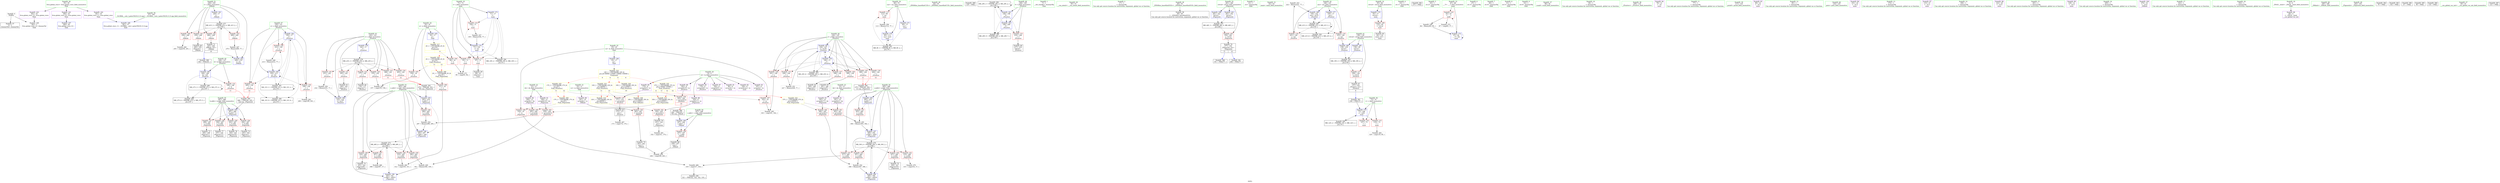 digraph "SVFG" {
	label="SVFG";

	Node0x557b82e06cd0 [shape=record,color=grey,label="{NodeID: 0\nNullPtr}"];
	Node0x557b82e06cd0 -> Node0x557b82e2de10[style=solid];
	Node0x557b82e06cd0 -> Node0x557b82e34ae0[style=solid];
	Node0x557b82e47700 [shape=record,color=black,label="{NodeID: 277\nMR_41V_3 = PHI(MR_41V_4, MR_41V_2, )\npts\{250 \}\n}"];
	Node0x557b82e47700 -> Node0x557b82e33290[style=dashed];
	Node0x557b82e47700 -> Node0x557b82e33360[style=dashed];
	Node0x557b82e47700 -> Node0x557b82e33430[style=dashed];
	Node0x557b82e47700 -> Node0x557b82e33500[style=dashed];
	Node0x557b82e47700 -> Node0x557b82e2fe20[style=dashed];
	Node0x557b82e2ffc0 [shape=record,color=blue,label="{NodeID: 194\n285\<--279\ny.addr\<--y\n_Z5gooutiii\n}"];
	Node0x557b82e2ffc0 -> Node0x557b82e33b80[style=dashed];
	Node0x557b82e2ffc0 -> Node0x557b82e30230[style=dashed];
	Node0x557b82e2d2d0 [shape=record,color=red,label="{NodeID: 111\n112\<--69\n\<--cas\nmain\n}"];
	Node0x557b82e2d2d0 -> Node0x557b82e3af50[style=solid];
	Node0x557b82e2b450 [shape=record,color=green,label="{NodeID: 28\n44\<--45\n_ZNSt8ios_base4InitC1Ev\<--_ZNSt8ios_base4InitC1Ev_field_insensitive\n}"];
	Node0x557b82e68f70 [shape=record,color=black,label="{NodeID: 388\n129 = PHI()\n}"];
	Node0x557b82e50700 [shape=record,color=black,label="{NodeID: 305\nMR_29V_9 = PHI(MR_29V_2, MR_29V_7, )\npts\{149 \}\n}"];
	Node0x557b82e331c0 [shape=record,color=red,label="{NodeID: 139\n257\<--247\n\<--c.addr\n_Z4findc\n}"];
	Node0x557b82e331c0 -> Node0x557b82e2e760[style=solid];
	Node0x557b82e2dd10 [shape=record,color=green,label="{NodeID: 56\n37\<--356\n_GLOBAL__sub_I_peter50216_0_0.cpp\<--_GLOBAL__sub_I_peter50216_0_0.cpp_field_insensitive\n}"];
	Node0x557b82e2dd10 -> Node0x557b82e349e0[style=solid];
	Node0x557b82e53740 [shape=record,color=yellow,style=double,label="{NodeID: 333\n33V_1 = ENCHI(MR_33V_0)\npts\{90000 \}\nFun[_Z5solvev]|{|<s2>11|<s3>12}}"];
	Node0x557b82e53740 -> Node0x557b82e33020[style=dashed];
	Node0x557b82e53740 -> Node0x557b82e330f0[style=dashed];
	Node0x557b82e53740:s2 -> Node0x557b82e52580[style=dashed,color=red];
	Node0x557b82e53740:s3 -> Node0x557b82e52580[style=dashed,color=red];
	Node0x557b82e3a650 [shape=record,color=grey,label="{NodeID: 250\n232 = Binary(231, 77, )\n}"];
	Node0x557b82e3a650 -> Node0x557b82e35a80[style=solid];
	Node0x557b82e348e0 [shape=record,color=blue,label="{NodeID: 167\n360\<--36\nllvm.global_ctors_0\<--\nGlob }"];
	Node0x557b82e2f460 [shape=record,color=purple,label="{NodeID: 84\n170\<--8\narrayidx5\<--in\n_Z5solvev\n}"];
	Node0x557b82e2f460 -> Node0x557b82e33020[style=solid];
	Node0x557b82e1b9e0 [shape=record,color=green,label="{NodeID: 1\n7\<--1\n__dso_handle\<--dummyObj\nGlob }"];
	Node0x557b82e30090 [shape=record,color=blue,label="{NodeID: 195\n287\<--280\nk.addr\<--k\n_Z5gooutiii\n}"];
	Node0x557b82e30090 -> Node0x557b82e33f90[style=dashed];
	Node0x557b82e30090 -> Node0x557b82e34060[style=dashed];
	Node0x557b82e30090 -> Node0x557b82e34130[style=dashed];
	Node0x557b82e30090 -> Node0x557b82e34200[style=dashed];
	Node0x557b82e2d3a0 [shape=record,color=red,label="{NodeID: 112\n93\<--71\n\<--i\nmain\n}"];
	Node0x557b82e2d3a0 -> Node0x557b82e3d5e0[style=solid];
	Node0x557b82e2b550 [shape=record,color=green,label="{NodeID: 29\n50\<--51\n__cxa_atexit\<--__cxa_atexit_field_insensitive\n}"];
	Node0x557b82e69070 [shape=record,color=black,label="{NodeID: 389\n184 = PHI(245, )\n}"];
	Node0x557b82e69070 -> Node0x557b82e35400[style=solid];
	Node0x557b82e50c00 [shape=record,color=black,label="{NodeID: 306\nMR_31V_9 = PHI(MR_31V_2, MR_31V_6, )\npts\{151 \}\n}"];
	Node0x557b82e33290 [shape=record,color=red,label="{NodeID: 140\n254\<--249\n\<--i\n_Z4findc\n}"];
	Node0x557b82e33290 -> Node0x557b82e3d2e0[style=solid];
	Node0x557b82e2de10 [shape=record,color=black,label="{NodeID: 57\n2\<--3\ndummyVal\<--dummyVal\n}"];
	Node0x557b82e53820 [shape=record,color=yellow,style=double,label="{NodeID: 334\n35V_1 = ENCHI(MR_35V_0)\npts\{110000 \}\nFun[_Z5solvev]|{<s0>10}}"];
	Node0x557b82e53820:s0 -> Node0x557b82e4b410[style=dashed,color=red];
	Node0x557b82e3a7d0 [shape=record,color=grey,label="{NodeID: 251\n227 = Binary(226, 77, )\n}"];
	Node0x557b82e3a7d0 -> Node0x557b82e359b0[style=solid];
	Node0x557b82e349e0 [shape=record,color=blue,label="{NodeID: 168\n361\<--37\nllvm.global_ctors_1\<--_GLOBAL__sub_I_peter50216_0_0.cpp\nGlob }"];
	Node0x557b82e2f530 [shape=record,color=purple,label="{NodeID: 85\n179\<--8\narrayidx8\<--in\n_Z5solvev\n}"];
	Node0x557b82e1b410 [shape=record,color=green,label="{NodeID: 2\n17\<--1\n\<--dummyObj\nCan only get source location for instruction, argument, global var or function.}"];
	Node0x557b82e48100 [shape=record,color=black,label="{NodeID: 279\nMR_23V_3 = PHI(MR_23V_4, MR_23V_2, )\npts\{143 \}\n}"];
	Node0x557b82e48100 -> Node0x557b82e32250[style=dashed];
	Node0x557b82e48100 -> Node0x557b82e32320[style=dashed];
	Node0x557b82e48100 -> Node0x557b82e323f0[style=dashed];
	Node0x557b82e48100 -> Node0x557b82e324c0[style=dashed];
	Node0x557b82e48100 -> Node0x557b82e32590[style=dashed];
	Node0x557b82e48100 -> Node0x557b82e32660[style=dashed];
	Node0x557b82e48100 -> Node0x557b82e35a80[style=dashed];
	Node0x557b82e30160 [shape=record,color=blue,label="{NodeID: 196\n283\<--297\nx.addr\<--add\n_Z5gooutiii\n}"];
	Node0x557b82e30160 -> Node0x557b82e46300[style=dashed];
	Node0x557b82e2d470 [shape=record,color=red,label="{NodeID: 113\n97\<--71\n\<--i\nmain\n}"];
	Node0x557b82e2d470 -> Node0x557b82e2e010[style=solid];
	Node0x557b82e2b650 [shape=record,color=green,label="{NodeID: 30\n49\<--55\n_ZNSt8ios_base4InitD1Ev\<--_ZNSt8ios_base4InitD1Ev_field_insensitive\n}"];
	Node0x557b82e2b650 -> Node0x557b82e2df10[style=solid];
	Node0x557b82e69260 [shape=record,color=black,label="{NodeID: 390\n191 = PHI(277, )\n}"];
	Node0x557b82e33360 [shape=record,color=red,label="{NodeID: 141\n259\<--249\n\<--i\n_Z4findc\n}"];
	Node0x557b82e33360 -> Node0x557b82e2e830[style=solid];
	Node0x557b82e2df10 [shape=record,color=black,label="{NodeID: 58\n48\<--49\n\<--_ZNSt8ios_base4InitD1Ev\nCan only get source location for instruction, argument, global var or function.}"];
	Node0x557b82e53900 [shape=record,color=yellow,style=double,label="{NodeID: 335\n37V_1 = ENCHI(MR_37V_0)\npts\{130000 150000 \}\nFun[_Z5solvev]|{<s0>11|<s1>11|<s2>12|<s3>12}}"];
	Node0x557b82e53900:s0 -> Node0x557b82e52660[style=dashed,color=red];
	Node0x557b82e53900:s1 -> Node0x557b82e52740[style=dashed,color=red];
	Node0x557b82e53900:s2 -> Node0x557b82e52660[style=dashed,color=red];
	Node0x557b82e53900:s3 -> Node0x557b82e52740[style=dashed,color=red];
	Node0x557b82e3a950 [shape=record,color=grey,label="{NodeID: 252\n348 = Binary(347, 346, )\n}"];
	Node0x557b82e3a950 -> Node0x557b82e304a0[style=solid];
	Node0x557b82e34ae0 [shape=record,color=blue, style = dotted,label="{NodeID: 169\n362\<--3\nllvm.global_ctors_2\<--dummyVal\nGlob }"];
	Node0x557b82e2f600 [shape=record,color=purple,label="{NodeID: 86\n182\<--8\narrayidx10\<--in\n_Z5solvev\n}"];
	Node0x557b82e2f600 -> Node0x557b82e330f0[style=solid];
	Node0x557b82e06be0 [shape=record,color=green,label="{NodeID: 3\n21\<--1\n.str\<--dummyObj\nGlob }"];
	Node0x557b82e30230 [shape=record,color=blue,label="{NodeID: 197\n285\<--304\ny.addr\<--add3\n_Z5gooutiii\n}"];
	Node0x557b82e30230 -> Node0x557b82e46800[style=dashed];
	Node0x557b82e2d540 [shape=record,color=red,label="{NodeID: 114\n104\<--71\n\<--i\nmain\n}"];
	Node0x557b82e2d540 -> Node0x557b82e30e70[style=solid];
	Node0x557b82e2b750 [shape=record,color=green,label="{NodeID: 31\n62\<--63\nmain\<--main_field_insensitive\n}"];
	Node0x557b82e69370 [shape=record,color=black,label="{NodeID: 391\n206 = PHI(277, )\n}"];
	Node0x557b82e51600 [shape=record,color=yellow,style=double,label="{NodeID: 308\n2V_1 = ENCHI(MR_2V_0)\npts\{18 \}\nFun[_Z5gooutiii]}"];
	Node0x557b82e51600 -> Node0x557b82e2cec0[style=dashed];
	Node0x557b82e33430 [shape=record,color=red,label="{NodeID: 142\n266\<--249\n\<--i\n_Z4findc\n}"];
	Node0x557b82e33430 -> Node0x557b82e2e9d0[style=solid];
	Node0x557b82e2e010 [shape=record,color=black,label="{NodeID: 59\n98\<--97\nidxprom\<--\nmain\n}"];
	Node0x557b82e3aad0 [shape=record,color=grey,label="{NodeID: 253\n222 = Binary(221, 77, )\n}"];
	Node0x557b82e3aad0 -> Node0x557b82e358e0[style=solid];
	Node0x557b82e34be0 [shape=record,color=blue,label="{NodeID: 170\n65\<--17\nretval\<--\nmain\n}"];
	Node0x557b82e34be0 -> Node0x557b82e2d130[style=dashed];
	Node0x557b82e2f6d0 [shape=record,color=purple,label="{NodeID: 87\n326\<--8\narrayidx9\<--in\n_Z5gooutiii\n}"];
	Node0x557b82e06fb0 [shape=record,color=green,label="{NodeID: 4\n23\<--1\n.str.1\<--dummyObj\nGlob }"];
	Node0x557b82e30300 [shape=record,color=blue,label="{NodeID: 198\n281\<--322\nretval\<--\n_Z5gooutiii\n}"];
	Node0x557b82e30300 -> Node0x557b82e46d00[style=dashed];
	Node0x557b82e31e40 [shape=record,color=red,label="{NodeID: 115\n119\<--73\n\<--r\nmain\n}"];
	Node0x557b82e31e40 -> Node0x557b82e318f0[style=solid];
	Node0x557b82e2b850 [shape=record,color=green,label="{NodeID: 32\n65\<--66\nretval\<--retval_field_insensitive\nmain\n}"];
	Node0x557b82e2b850 -> Node0x557b82e2d130[style=solid];
	Node0x557b82e2b850 -> Node0x557b82e34be0[style=solid];
	Node0x557b82e69480 [shape=record,color=black,label="{NodeID: 392\n275 = PHI()\n}"];
	Node0x557b82e52120 [shape=record,color=yellow,style=double,label="{NodeID: 309\n17V_1 = ENCHI(MR_17V_0)\npts\{20 \}\nFun[_Z5gooutiii]}"];
	Node0x557b82e52120 -> Node0x557b82e2d060[style=dashed];
	Node0x557b82e33500 [shape=record,color=red,label="{NodeID: 143\n269\<--249\n\<--i\n_Z4findc\n}"];
	Node0x557b82e33500 -> Node0x557b82e3a1d0[style=solid];
	Node0x557b82e2e0e0 [shape=record,color=black,label="{NodeID: 60\n64\<--132\nmain_ret\<--\nmain\n}"];
	Node0x557b82e3ac50 [shape=record,color=grey,label="{NodeID: 254\n297 = Binary(296, 295, )\n}"];
	Node0x557b82e3ac50 -> Node0x557b82e30160[style=solid];
	Node0x557b82e34cb0 [shape=record,color=blue,label="{NodeID: 171\n69\<--77\ncas\<--\nmain\n}"];
	Node0x557b82e34cb0 -> Node0x557b82e4cb00[style=dashed];
	Node0x557b82e2f7a0 [shape=record,color=purple,label="{NodeID: 88\n329\<--8\narrayidx11\<--in\n_Z5gooutiii\n}"];
	Node0x557b82e2f7a0 -> Node0x557b82e34470[style=solid];
	Node0x557b82e07040 [shape=record,color=green,label="{NodeID: 5\n25\<--1\n.str.2\<--dummyObj\nGlob }"];
	Node0x557b82e303d0 [shape=record,color=blue,label="{NodeID: 199\n283\<--341\nx.addr\<--add15\n_Z5gooutiii\n}"];
	Node0x557b82e303d0 -> Node0x557b82e46300[style=dashed];
	Node0x557b82e31f10 [shape=record,color=red,label="{NodeID: 116\n127\<--73\n\<--r\nmain\n}"];
	Node0x557b82e2b920 [shape=record,color=green,label="{NodeID: 33\n67\<--68\n___T\<--___T_field_insensitive\nmain\n}"];
	Node0x557b82e2b920 -> Node0x557b82e2d200[style=solid];
	Node0x557b82e2b920 -> Node0x557b82e34d80[style=solid];
	Node0x557b82e69550 [shape=record,color=black,label="{NodeID: 393\n278 = PHI(188, 203, )\n0th arg _Z5gooutiii }"];
	Node0x557b82e69550 -> Node0x557b82e2fef0[style=solid];
	Node0x557b82e335d0 [shape=record,color=red,label="{NodeID: 144\n262\<--261\n\<--arrayidx\n_Z4findc\n}"];
	Node0x557b82e335d0 -> Node0x557b82e2e900[style=solid];
	Node0x557b82e2e1b0 [shape=record,color=black,label="{NodeID: 61\n166\<--165\nidxprom\<--\n_Z5solvev\n}"];
	Node0x557b82e4b410 [shape=record,color=yellow,style=double,label="{NodeID: 338\n35V_1 = ENCHI(MR_35V_0)\npts\{110000 \}\nFun[_Z4findc]}"];
	Node0x557b82e4b410 -> Node0x557b82e335d0[style=dashed];
	Node0x557b82e3add0 [shape=record,color=grey,label="{NodeID: 255\n304 = Binary(303, 302, )\n}"];
	Node0x557b82e3add0 -> Node0x557b82e30230[style=solid];
	Node0x557b82e34d80 [shape=record,color=blue,label="{NodeID: 172\n67\<--84\n___T\<--dec\nmain\n}"];
	Node0x557b82e34d80 -> Node0x557b82e2d200[style=dashed];
	Node0x557b82e34d80 -> Node0x557b82e34d80[style=dashed];
	Node0x557b82e2f870 [shape=record,color=purple,label="{NodeID: 89\n261\<--10\narrayidx\<--cs\n_Z4findc\n}"];
	Node0x557b82e2f870 -> Node0x557b82e335d0[style=solid];
	Node0x557b82e29c20 [shape=record,color=green,label="{NodeID: 6\n27\<--1\n.str.3\<--dummyObj\nGlob }"];
	Node0x557b82e304a0 [shape=record,color=blue,label="{NodeID: 200\n285\<--348\ny.addr\<--add18\n_Z5gooutiii\n}"];
	Node0x557b82e304a0 -> Node0x557b82e46800[style=dashed];
	Node0x557b82e31fe0 [shape=record,color=red,label="{NodeID: 117\n238\<--138\n\<--retval\n_Z5solvev\n}"];
	Node0x557b82e31fe0 -> Node0x557b82e2e690[style=solid];
	Node0x557b82e2b9f0 [shape=record,color=green,label="{NodeID: 34\n69\<--70\ncas\<--cas_field_insensitive\nmain\n}"];
	Node0x557b82e2b9f0 -> Node0x557b82e2d2d0[style=solid];
	Node0x557b82e2b9f0 -> Node0x557b82e34cb0[style=solid];
	Node0x557b82e2b9f0 -> Node0x557b82e350c0[style=solid];
	Node0x557b82e697f0 [shape=record,color=black,label="{NodeID: 394\n279 = PHI(189, 204, )\n1st arg _Z5gooutiii }"];
	Node0x557b82e697f0 -> Node0x557b82e2ffc0[style=solid];
	Node0x557b82e336a0 [shape=record,color=red,label="{NodeID: 145\n354\<--281\n\<--retval\n_Z5gooutiii\n}"];
	Node0x557b82e336a0 -> Node0x557b82e2f050[style=solid];
	Node0x557b82e2e280 [shape=record,color=black,label="{NodeID: 62\n169\<--168\nidxprom4\<--\n_Z5solvev\n}"];
	Node0x557b82e3af50 [shape=record,color=grey,label="{NodeID: 256\n113 = Binary(112, 77, )\n}"];
	Node0x557b82e3af50 -> Node0x557b82e350c0[style=solid];
	Node0x557b82e34e50 [shape=record,color=blue,label="{NodeID: 173\n71\<--17\ni\<--\nmain\n}"];
	Node0x557b82e34e50 -> Node0x557b82e2d3a0[style=dashed];
	Node0x557b82e34e50 -> Node0x557b82e2d470[style=dashed];
	Node0x557b82e34e50 -> Node0x557b82e2d540[style=dashed];
	Node0x557b82e34e50 -> Node0x557b82e34f20[style=dashed];
	Node0x557b82e34e50 -> Node0x557b82e4d000[style=dashed];
	Node0x557b82e2f940 [shape=record,color=purple,label="{NodeID: 90\n294\<--12\narrayidx\<--dx\n_Z5gooutiii\n}"];
	Node0x557b82e2f940 -> Node0x557b82e342d0[style=solid];
	Node0x557b82e29cb0 [shape=record,color=green,label="{NodeID: 7\n29\<--1\n.str.4\<--dummyObj\nGlob }"];
	Node0x557b82e30570 [shape=record,color=blue,label="{NodeID: 201\n281\<--352\nretval\<--\n_Z5gooutiii\n}"];
	Node0x557b82e30570 -> Node0x557b82e46d00[style=dashed];
	Node0x557b82e320b0 [shape=record,color=red,label="{NodeID: 118\n221\<--140\n\<--ans\n_Z5solvev\n}"];
	Node0x557b82e320b0 -> Node0x557b82e3aad0[style=solid];
	Node0x557b82e2bac0 [shape=record,color=green,label="{NodeID: 35\n71\<--72\ni\<--i_field_insensitive\nmain\n}"];
	Node0x557b82e2bac0 -> Node0x557b82e2d3a0[style=solid];
	Node0x557b82e2bac0 -> Node0x557b82e2d470[style=solid];
	Node0x557b82e2bac0 -> Node0x557b82e2d540[style=solid];
	Node0x557b82e2bac0 -> Node0x557b82e34e50[style=solid];
	Node0x557b82e2bac0 -> Node0x557b82e34f20[style=solid];
	Node0x557b82e35e70 [shape=record,color=black,label="{NodeID: 395\n280 = PHI(190, 205, )\n2nd arg _Z5gooutiii }"];
	Node0x557b82e35e70 -> Node0x557b82e30090[style=solid];
	Node0x557b82e33770 [shape=record,color=red,label="{NodeID: 146\n296\<--283\n\<--x.addr\n_Z5gooutiii\n}"];
	Node0x557b82e33770 -> Node0x557b82e3ac50[style=solid];
	Node0x557b82e2e350 [shape=record,color=black,label="{NodeID: 63\n172\<--171\nconv\<--\n_Z5solvev\n}"];
	Node0x557b82e2e350 -> Node0x557b82e31d70[style=solid];
	Node0x557b82e30e70 [shape=record,color=grey,label="{NodeID: 257\n105 = Binary(104, 77, )\n}"];
	Node0x557b82e30e70 -> Node0x557b82e34f20[style=solid];
	Node0x557b82e34f20 [shape=record,color=blue,label="{NodeID: 174\n71\<--105\ni\<--inc\nmain\n}"];
	Node0x557b82e34f20 -> Node0x557b82e2d3a0[style=dashed];
	Node0x557b82e34f20 -> Node0x557b82e2d470[style=dashed];
	Node0x557b82e34f20 -> Node0x557b82e2d540[style=dashed];
	Node0x557b82e34f20 -> Node0x557b82e34f20[style=dashed];
	Node0x557b82e34f20 -> Node0x557b82e4d000[style=dashed];
	Node0x557b82e2fa10 [shape=record,color=purple,label="{NodeID: 91\n338\<--12\narrayidx14\<--dx\n_Z5gooutiii\n}"];
	Node0x557b82e2fa10 -> Node0x557b82e34540[style=solid];
	Node0x557b82e29d40 [shape=record,color=green,label="{NodeID: 8\n31\<--1\n.str.5\<--dummyObj\nGlob }"];
	Node0x557b82e32180 [shape=record,color=red,label="{NodeID: 119\n235\<--140\n\<--ans\n_Z5solvev\n}"];
	Node0x557b82e32180 -> Node0x557b82e35b50[style=solid];
	Node0x557b82e2bb90 [shape=record,color=green,label="{NodeID: 36\n73\<--74\nr\<--r_field_insensitive\nmain\n}"];
	Node0x557b82e2bb90 -> Node0x557b82e31e40[style=solid];
	Node0x557b82e2bb90 -> Node0x557b82e31f10[style=solid];
	Node0x557b82e2bb90 -> Node0x557b82e34ff0[style=solid];
	Node0x557b82e35ff0 [shape=record,color=black,label="{NodeID: 396\n246 = PHI(183, )\n0th arg _Z4findc }"];
	Node0x557b82e35ff0 -> Node0x557b82e35c20[style=solid];
	Node0x557b82e33840 [shape=record,color=red,label="{NodeID: 147\n307\<--283\n\<--x.addr\n_Z5gooutiii\n}"];
	Node0x557b82e33840 -> Node0x557b82e31bf0[style=solid];
	Node0x557b82e2e420 [shape=record,color=black,label="{NodeID: 64\n178\<--177\nidxprom7\<--\n_Z5solvev\n}"];
	Node0x557b82e30ff0 [shape=record,color=grey,label="{NodeID: 258\n84 = Binary(83, 85, )\n}"];
	Node0x557b82e30ff0 -> Node0x557b82e34d80[style=solid];
	Node0x557b82e34ff0 [shape=record,color=blue,label="{NodeID: 175\n73\<--108\nr\<--call3\nmain\n}"];
	Node0x557b82e34ff0 -> Node0x557b82e31e40[style=dashed];
	Node0x557b82e34ff0 -> Node0x557b82e31f10[style=dashed];
	Node0x557b82e34ff0 -> Node0x557b82e4d500[style=dashed];
	Node0x557b82e2fae0 [shape=record,color=purple,label="{NodeID: 92\n301\<--14\narrayidx2\<--dy\n_Z5gooutiii\n}"];
	Node0x557b82e2fae0 -> Node0x557b82e343a0[style=solid];
	Node0x557b82e29dd0 [shape=record,color=green,label="{NodeID: 9\n33\<--1\n.str.6\<--dummyObj\nGlob }"];
	Node0x557b82e32250 [shape=record,color=red,label="{NodeID: 120\n155\<--142\n\<--i\n_Z5solvev\n}"];
	Node0x557b82e32250 -> Node0x557b82e31770[style=solid];
	Node0x557b82e2bc60 [shape=record,color=green,label="{NodeID: 37\n80\<--81\nscanf\<--scanf_field_insensitive\n}"];
	Node0x557b82e52580 [shape=record,color=yellow,style=double,label="{NodeID: 314\n33V_1 = ENCHI(MR_33V_0)\npts\{90000 \}\nFun[_Z5gooutiii]}"];
	Node0x557b82e52580 -> Node0x557b82e34470[style=dashed];
	Node0x557b82e33910 [shape=record,color=red,label="{NodeID: 148\n310\<--283\n\<--x.addr\n_Z5gooutiii\n}"];
	Node0x557b82e33910 -> Node0x557b82e312f0[style=solid];
	Node0x557b82e2e4f0 [shape=record,color=black,label="{NodeID: 65\n181\<--180\nidxprom9\<--\n_Z5solvev\n}"];
	Node0x557b82e31170 [shape=record,color=grey,label="{NodeID: 259\n264 = cmp(258, 263, )\n}"];
	Node0x557b82e350c0 [shape=record,color=blue,label="{NodeID: 176\n69\<--113\ncas\<--inc4\nmain\n}"];
	Node0x557b82e350c0 -> Node0x557b82e4cb00[style=dashed];
	Node0x557b82e2fbb0 [shape=record,color=purple,label="{NodeID: 93\n345\<--14\narrayidx17\<--dy\n_Z5gooutiii\n}"];
	Node0x557b82e2fbb0 -> Node0x557b82e34610[style=solid];
	Node0x557b82e2a610 [shape=record,color=green,label="{NodeID: 10\n36\<--1\n\<--dummyObj\nCan only get source location for instruction, argument, global var or function.}"];
	Node0x557b82e4a900 [shape=record,color=black,label="{NodeID: 287\nMR_21V_4 = PHI(MR_21V_5, MR_21V_3, )\npts\{141 \}\n}"];
	Node0x557b82e4a900 -> Node0x557b82e320b0[style=dashed];
	Node0x557b82e4a900 -> Node0x557b82e32180[style=dashed];
	Node0x557b82e4a900 -> Node0x557b82e358e0[style=dashed];
	Node0x557b82e4a900 -> Node0x557b82e4a900[style=dashed];
	Node0x557b82e4a900 -> Node0x557b82e4f800[style=dashed];
	Node0x557b82e32320 [shape=record,color=red,label="{NodeID: 121\n165\<--142\n\<--i\n_Z5solvev\n}"];
	Node0x557b82e32320 -> Node0x557b82e2e1b0[style=solid];
	Node0x557b82e2bd60 [shape=record,color=green,label="{NodeID: 38\n109\<--110\n_Z5solvev\<--_Z5solvev_field_insensitive\n}"];
	Node0x557b82e52660 [shape=record,color=yellow,style=double,label="{NodeID: 315\n55V_1 = ENCHI(MR_55V_0)\npts\{130000 \}\nFun[_Z5gooutiii]}"];
	Node0x557b82e52660 -> Node0x557b82e342d0[style=dashed];
	Node0x557b82e52660 -> Node0x557b82e34540[style=dashed];
	Node0x557b82e339e0 [shape=record,color=red,label="{NodeID: 149\n324\<--283\n\<--x.addr\n_Z5gooutiii\n}"];
	Node0x557b82e339e0 -> Node0x557b82e2ec40[style=solid];
	Node0x557b82e2e5c0 [shape=record,color=black,label="{NodeID: 66\n217\<--216\ntobool\<--\n_Z5solvev\n}"];
	Node0x557b82e312f0 [shape=record,color=grey,label="{NodeID: 260\n312 = cmp(310, 311, )\n}"];
	Node0x557b82e35190 [shape=record,color=blue,label="{NodeID: 177\n140\<--17\nans\<--\n_Z5solvev\n}"];
	Node0x557b82e35190 -> Node0x557b82e32180[style=dashed];
	Node0x557b82e35190 -> Node0x557b82e4a900[style=dashed];
	Node0x557b82e35190 -> Node0x557b82e4f800[style=dashed];
	Node0x557b82e2fc80 [shape=record,color=purple,label="{NodeID: 94\n78\<--21\n\<--.str\nmain\n}"];
	Node0x557b82e2a6a0 [shape=record,color=green,label="{NodeID: 11\n77\<--1\n\<--dummyObj\nCan only get source location for instruction, argument, global var or function.}"];
	Node0x557b82e323f0 [shape=record,color=red,label="{NodeID: 122\n177\<--142\n\<--i\n_Z5solvev\n}"];
	Node0x557b82e323f0 -> Node0x557b82e2e420[style=solid];
	Node0x557b82e2be60 [shape=record,color=green,label="{NodeID: 39\n117\<--118\nprintf\<--printf_field_insensitive\n}"];
	Node0x557b82e52740 [shape=record,color=yellow,style=double,label="{NodeID: 316\n57V_1 = ENCHI(MR_57V_0)\npts\{150000 \}\nFun[_Z5gooutiii]}"];
	Node0x557b82e52740 -> Node0x557b82e343a0[style=dashed];
	Node0x557b82e52740 -> Node0x557b82e34610[style=dashed];
	Node0x557b82e33ab0 [shape=record,color=red,label="{NodeID: 150\n340\<--283\n\<--x.addr\n_Z5gooutiii\n}"];
	Node0x557b82e33ab0 -> Node0x557b82e3a4d0[style=solid];
	Node0x557b82e2e690 [shape=record,color=black,label="{NodeID: 67\n137\<--238\n_Z5solvev_ret\<--\n_Z5solvev\n|{<s0>6}}"];
	Node0x557b82e2e690:s0 -> Node0x557b82e68870[style=solid,color=blue];
	Node0x557b82e31470 [shape=record,color=grey,label="{NodeID: 261\n332 = cmp(331, 174, )\n}"];
	Node0x557b82e35260 [shape=record,color=blue,label="{NodeID: 178\n142\<--17\ni\<--\n_Z5solvev\n}"];
	Node0x557b82e35260 -> Node0x557b82e48100[style=dashed];
	Node0x557b82e2fd50 [shape=record,color=purple,label="{NodeID: 95\n89\<--23\n\<--.str.1\nmain\n}"];
	Node0x557b82e2a730 [shape=record,color=green,label="{NodeID: 12\n85\<--1\n\<--dummyObj\nCan only get source location for instruction, argument, global var or function.}"];
	Node0x557b82e4bb10 [shape=record,color=black,label="{NodeID: 289\nMR_27V_3 = PHI(MR_27V_4, MR_27V_2, )\npts\{147 \}\n}"];
	Node0x557b82e4bb10 -> Node0x557b82e35400[style=dashed];
	Node0x557b82e4bb10 -> Node0x557b82e4bb10[style=dashed];
	Node0x557b82e4bb10 -> Node0x557b82e50200[style=dashed];
	Node0x557b82e324c0 [shape=record,color=red,label="{NodeID: 123\n188\<--142\n\<--i\n_Z5solvev\n|{<s0>11}}"];
	Node0x557b82e324c0:s0 -> Node0x557b82e69550[style=solid,color=red];
	Node0x557b82e2bf60 [shape=record,color=green,label="{NodeID: 40\n124\<--125\nputs\<--puts_field_insensitive\n}"];
	Node0x557b82e52820 [shape=record,color=yellow,style=double,label="{NodeID: 317\n2V_1 = ENCHI(MR_2V_0)\npts\{18 \}\nFun[main]|{|<s1>6}}"];
	Node0x557b82e52820 -> Node0x557b82e2cd20[style=dashed];
	Node0x557b82e52820:s1 -> Node0x557b82e52f30[style=dashed,color=red];
	Node0x557b82e33b80 [shape=record,color=red,label="{NodeID: 151\n303\<--285\n\<--y.addr\n_Z5gooutiii\n}"];
	Node0x557b82e33b80 -> Node0x557b82e3add0[style=solid];
	Node0x557b82e2e760 [shape=record,color=black,label="{NodeID: 68\n258\<--257\nconv\<--\n_Z4findc\n}"];
	Node0x557b82e2e760 -> Node0x557b82e31170[style=solid];
	Node0x557b82e315f0 [shape=record,color=grey,label="{NodeID: 262\n200 = cmp(199, 201, )\n}"];
	Node0x557b82e35330 [shape=record,color=blue,label="{NodeID: 179\n144\<--17\nj\<--\n_Z5solvev\n}"];
	Node0x557b82e35330 -> Node0x557b82e32730[style=dashed];
	Node0x557b82e35330 -> Node0x557b82e32800[style=dashed];
	Node0x557b82e35330 -> Node0x557b82e328d0[style=dashed];
	Node0x557b82e35330 -> Node0x557b82e329a0[style=dashed];
	Node0x557b82e35330 -> Node0x557b82e32a70[style=dashed];
	Node0x557b82e35330 -> Node0x557b82e32b40[style=dashed];
	Node0x557b82e35330 -> Node0x557b82e35330[style=dashed];
	Node0x557b82e35330 -> Node0x557b82e359b0[style=dashed];
	Node0x557b82e35330 -> Node0x557b82e4fd00[style=dashed];
	Node0x557b82e2c610 [shape=record,color=purple,label="{NodeID: 96\n101\<--25\n\<--.str.2\nmain\n}"];
	Node0x557b82e2a7c0 [shape=record,color=green,label="{NodeID: 13\n174\<--1\n\<--dummyObj\nCan only get source location for instruction, argument, global var or function.}"];
	Node0x557b82e4bc00 [shape=record,color=black,label="{NodeID: 290\nMR_29V_3 = PHI(MR_29V_4, MR_29V_2, )\npts\{149 \}\n}"];
	Node0x557b82e4bc00 -> Node0x557b82e354d0[style=dashed];
	Node0x557b82e4bc00 -> Node0x557b82e4bc00[style=dashed];
	Node0x557b82e4bc00 -> Node0x557b82e50700[style=dashed];
	Node0x557b82e32590 [shape=record,color=red,label="{NodeID: 124\n203\<--142\n\<--i\n_Z5solvev\n|{<s0>12}}"];
	Node0x557b82e32590:s0 -> Node0x557b82e69550[style=solid,color=red];
	Node0x557b82e2c060 [shape=record,color=green,label="{NodeID: 41\n138\<--139\nretval\<--retval_field_insensitive\n_Z5solvev\n}"];
	Node0x557b82e2c060 -> Node0x557b82e31fe0[style=solid];
	Node0x557b82e2c060 -> Node0x557b82e35810[style=solid];
	Node0x557b82e2c060 -> Node0x557b82e35b50[style=solid];
	Node0x557b82e33c50 [shape=record,color=red,label="{NodeID: 152\n314\<--285\n\<--y.addr\n_Z5gooutiii\n}"];
	Node0x557b82e33c50 -> Node0x557b82e3d460[style=solid];
	Node0x557b82e2e830 [shape=record,color=black,label="{NodeID: 69\n260\<--259\nidxprom\<--\n_Z4findc\n}"];
	Node0x557b82e31770 [shape=record,color=grey,label="{NodeID: 263\n157 = cmp(155, 156, )\n}"];
	Node0x557b82e35400 [shape=record,color=blue,label="{NodeID: 180\n146\<--184\nk\<--call\n_Z5solvev\n}"];
	Node0x557b82e35400 -> Node0x557b82e32c10[style=dashed];
	Node0x557b82e35400 -> Node0x557b82e4bb10[style=dashed];
	Node0x557b82e35400 -> Node0x557b82e50200[style=dashed];
	Node0x557b82e2c6e0 [shape=record,color=purple,label="{NodeID: 97\n115\<--27\n\<--.str.3\nmain\n}"];
	Node0x557b82e2a850 [shape=record,color=green,label="{NodeID: 14\n196\<--1\n\<--dummyObj\nCan only get source location for instruction, argument, global var or function.}"];
	Node0x557b82e4c100 [shape=record,color=black,label="{NodeID: 291\nMR_31V_3 = PHI(MR_31V_4, MR_31V_2, )\npts\{151 \}\n}"];
	Node0x557b82e4c100 -> Node0x557b82e355a0[style=dashed];
	Node0x557b82e4c100 -> Node0x557b82e4c100[style=dashed];
	Node0x557b82e4c100 -> Node0x557b82e50c00[style=dashed];
	Node0x557b82e32660 [shape=record,color=red,label="{NodeID: 125\n231\<--142\n\<--i\n_Z5solvev\n}"];
	Node0x557b82e32660 -> Node0x557b82e3a650[style=solid];
	Node0x557b82e2c130 [shape=record,color=green,label="{NodeID: 42\n140\<--141\nans\<--ans_field_insensitive\n_Z5solvev\n}"];
	Node0x557b82e2c130 -> Node0x557b82e320b0[style=solid];
	Node0x557b82e2c130 -> Node0x557b82e32180[style=solid];
	Node0x557b82e2c130 -> Node0x557b82e35190[style=solid];
	Node0x557b82e2c130 -> Node0x557b82e358e0[style=solid];
	Node0x557b82e33d20 [shape=record,color=red,label="{NodeID: 153\n317\<--285\n\<--y.addr\n_Z5gooutiii\n}"];
	Node0x557b82e33d20 -> Node0x557b82e3d160[style=solid];
	Node0x557b82e2e900 [shape=record,color=black,label="{NodeID: 70\n263\<--262\nconv1\<--\n_Z4findc\n}"];
	Node0x557b82e2e900 -> Node0x557b82e31170[style=solid];
	Node0x557b82e318f0 [shape=record,color=grey,label="{NodeID: 264\n120 = cmp(119, 85, )\n}"];
	Node0x557b82e354d0 [shape=record,color=blue,label="{NodeID: 181\n148\<--196\nf\<--\n_Z5solvev\n}"];
	Node0x557b82e354d0 -> Node0x557b82e32ce0[style=dashed];
	Node0x557b82e354d0 -> Node0x557b82e35670[style=dashed];
	Node0x557b82e354d0 -> Node0x557b82e4bc00[style=dashed];
	Node0x557b82e354d0 -> Node0x557b82e50700[style=dashed];
	Node0x557b82e2c7b0 [shape=record,color=purple,label="{NodeID: 98\n122\<--29\n\<--.str.4\nmain\n}"];
	Node0x557b82e2a8e0 [shape=record,color=green,label="{NodeID: 15\n201\<--1\n\<--dummyObj\nCan only get source location for instruction, argument, global var or function.}"];
	Node0x557b82e32730 [shape=record,color=red,label="{NodeID: 126\n161\<--144\n\<--j\n_Z5solvev\n}"];
	Node0x557b82e32730 -> Node0x557b82e31a70[style=solid];
	Node0x557b82e2c200 [shape=record,color=green,label="{NodeID: 43\n142\<--143\ni\<--i_field_insensitive\n_Z5solvev\n}"];
	Node0x557b82e2c200 -> Node0x557b82e32250[style=solid];
	Node0x557b82e2c200 -> Node0x557b82e32320[style=solid];
	Node0x557b82e2c200 -> Node0x557b82e323f0[style=solid];
	Node0x557b82e2c200 -> Node0x557b82e324c0[style=solid];
	Node0x557b82e2c200 -> Node0x557b82e32590[style=solid];
	Node0x557b82e2c200 -> Node0x557b82e32660[style=solid];
	Node0x557b82e2c200 -> Node0x557b82e35260[style=solid];
	Node0x557b82e2c200 -> Node0x557b82e35a80[style=solid];
	Node0x557b82e33df0 [shape=record,color=red,label="{NodeID: 154\n327\<--285\n\<--y.addr\n_Z5gooutiii\n}"];
	Node0x557b82e33df0 -> Node0x557b82e2ed10[style=solid];
	Node0x557b82e2e9d0 [shape=record,color=black,label="{NodeID: 71\n245\<--266\n_Z4findc_ret\<--\n_Z4findc\n|{<s0>10}}"];
	Node0x557b82e2e9d0:s0 -> Node0x557b82e69070[style=solid,color=blue];
	Node0x557b82e31a70 [shape=record,color=grey,label="{NodeID: 265\n163 = cmp(161, 162, )\n}"];
	Node0x557b82e355a0 [shape=record,color=blue,label="{NodeID: 182\n150\<--17\nz\<--\n_Z5solvev\n}"];
	Node0x557b82e355a0 -> Node0x557b82e32db0[style=dashed];
	Node0x557b82e355a0 -> Node0x557b82e32e80[style=dashed];
	Node0x557b82e355a0 -> Node0x557b82e32f50[style=dashed];
	Node0x557b82e355a0 -> Node0x557b82e35740[style=dashed];
	Node0x557b82e355a0 -> Node0x557b82e4c100[style=dashed];
	Node0x557b82e355a0 -> Node0x557b82e50c00[style=dashed];
	Node0x557b82e2c880 [shape=record,color=purple,label="{NodeID: 99\n128\<--31\n\<--.str.5\nmain\n}"];
	Node0x557b82e2a970 [shape=record,color=green,label="{NodeID: 16\n209\<--1\n\<--dummyObj\nCan only get source location for instruction, argument, global var or function.}"];
	Node0x557b82e4cb00 [shape=record,color=black,label="{NodeID: 293\nMR_8V_3 = PHI(MR_8V_4, MR_8V_2, )\npts\{70 \}\n}"];
	Node0x557b82e4cb00 -> Node0x557b82e2d2d0[style=dashed];
	Node0x557b82e4cb00 -> Node0x557b82e350c0[style=dashed];
	Node0x557b82e32800 [shape=record,color=red,label="{NodeID: 127\n168\<--144\n\<--j\n_Z5solvev\n}"];
	Node0x557b82e32800 -> Node0x557b82e2e280[style=solid];
	Node0x557b82e2c2d0 [shape=record,color=green,label="{NodeID: 44\n144\<--145\nj\<--j_field_insensitive\n_Z5solvev\n}"];
	Node0x557b82e2c2d0 -> Node0x557b82e32730[style=solid];
	Node0x557b82e2c2d0 -> Node0x557b82e32800[style=solid];
	Node0x557b82e2c2d0 -> Node0x557b82e328d0[style=solid];
	Node0x557b82e2c2d0 -> Node0x557b82e329a0[style=solid];
	Node0x557b82e2c2d0 -> Node0x557b82e32a70[style=solid];
	Node0x557b82e2c2d0 -> Node0x557b82e32b40[style=solid];
	Node0x557b82e2c2d0 -> Node0x557b82e35330[style=solid];
	Node0x557b82e2c2d0 -> Node0x557b82e359b0[style=solid];
	Node0x557b82e33ec0 [shape=record,color=red,label="{NodeID: 155\n347\<--285\n\<--y.addr\n_Z5gooutiii\n}"];
	Node0x557b82e33ec0 -> Node0x557b82e3a950[style=solid];
	Node0x557b82e2eaa0 [shape=record,color=black,label="{NodeID: 72\n293\<--292\nidxprom\<--\n_Z5gooutiii\n}"];
	Node0x557b82e31bf0 [shape=record,color=grey,label="{NodeID: 266\n308 = cmp(307, 17, )\n}"];
	Node0x557b82e35670 [shape=record,color=blue,label="{NodeID: 183\n148\<--209\nf\<--\n_Z5solvev\n}"];
	Node0x557b82e35670 -> Node0x557b82e32ce0[style=dashed];
	Node0x557b82e35670 -> Node0x557b82e4bc00[style=dashed];
	Node0x557b82e35670 -> Node0x557b82e50700[style=dashed];
	Node0x557b82e2c950 [shape=record,color=purple,label="{NodeID: 100\n274\<--33\n\<--.str.6\n_Z4findc\n}"];
	Node0x557b82e2aa40 [shape=record,color=green,label="{NodeID: 17\n322\<--1\n\<--dummyObj\nCan only get source location for instruction, argument, global var or function.}"];
	Node0x557b82e4d000 [shape=record,color=black,label="{NodeID: 294\nMR_10V_2 = PHI(MR_10V_4, MR_10V_1, )\npts\{72 \}\n}"];
	Node0x557b82e4d000 -> Node0x557b82e34e50[style=dashed];
	Node0x557b82e328d0 [shape=record,color=red,label="{NodeID: 128\n180\<--144\n\<--j\n_Z5solvev\n}"];
	Node0x557b82e328d0 -> Node0x557b82e2e4f0[style=solid];
	Node0x557b82e2c3a0 [shape=record,color=green,label="{NodeID: 45\n146\<--147\nk\<--k_field_insensitive\n_Z5solvev\n}"];
	Node0x557b82e2c3a0 -> Node0x557b82e32c10[style=solid];
	Node0x557b82e2c3a0 -> Node0x557b82e35400[style=solid];
	Node0x557b82e33f90 [shape=record,color=red,label="{NodeID: 156\n292\<--287\n\<--k.addr\n_Z5gooutiii\n}"];
	Node0x557b82e33f90 -> Node0x557b82e2eaa0[style=solid];
	Node0x557b82e2eb70 [shape=record,color=black,label="{NodeID: 73\n300\<--299\nidxprom1\<--\n_Z5gooutiii\n}"];
	Node0x557b82e31d70 [shape=record,color=grey,label="{NodeID: 267\n173 = cmp(172, 174, )\n}"];
	Node0x557b82e35740 [shape=record,color=blue,label="{NodeID: 184\n150\<--213\nz\<--inc\n_Z5solvev\n}"];
	Node0x557b82e35740 -> Node0x557b82e32db0[style=dashed];
	Node0x557b82e35740 -> Node0x557b82e32e80[style=dashed];
	Node0x557b82e35740 -> Node0x557b82e32f50[style=dashed];
	Node0x557b82e35740 -> Node0x557b82e35740[style=dashed];
	Node0x557b82e35740 -> Node0x557b82e4c100[style=dashed];
	Node0x557b82e35740 -> Node0x557b82e50c00[style=dashed];
	Node0x557b82e2ca20 [shape=record,color=purple,label="{NodeID: 101\n360\<--35\nllvm.global_ctors_0\<--llvm.global_ctors\nGlob }"];
	Node0x557b82e2ca20 -> Node0x557b82e348e0[style=solid];
	Node0x557b82e2ab10 [shape=record,color=green,label="{NodeID: 18\n352\<--1\n\<--dummyObj\nCan only get source location for instruction, argument, global var or function.}"];
	Node0x557b82e4d500 [shape=record,color=black,label="{NodeID: 295\nMR_12V_2 = PHI(MR_12V_3, MR_12V_1, )\npts\{74 \}\n}"];
	Node0x557b82e4d500 -> Node0x557b82e34ff0[style=dashed];
	Node0x557b82e329a0 [shape=record,color=red,label="{NodeID: 129\n189\<--144\n\<--j\n_Z5solvev\n|{<s0>11}}"];
	Node0x557b82e329a0:s0 -> Node0x557b82e697f0[style=solid,color=red];
	Node0x557b82e2c470 [shape=record,color=green,label="{NodeID: 46\n148\<--149\nf\<--f_field_insensitive\n_Z5solvev\n}"];
	Node0x557b82e2c470 -> Node0x557b82e32ce0[style=solid];
	Node0x557b82e2c470 -> Node0x557b82e354d0[style=solid];
	Node0x557b82e2c470 -> Node0x557b82e35670[style=solid];
	Node0x557b82e52d90 [shape=record,color=yellow,style=double,label="{NodeID: 323\n14V_1 = ENCHI(MR_14V_0)\npts\{20 90000 110000 130000 150000 \}\nFun[main]|{<s0>6|<s1>6|<s2>6|<s3>6}}"];
	Node0x557b82e52d90:s0 -> Node0x557b82e53040[style=dashed,color=red];
	Node0x557b82e52d90:s1 -> Node0x557b82e53740[style=dashed,color=red];
	Node0x557b82e52d90:s2 -> Node0x557b82e53820[style=dashed,color=red];
	Node0x557b82e52d90:s3 -> Node0x557b82e53900[style=dashed,color=red];
	Node0x557b82e34060 [shape=record,color=red,label="{NodeID: 157\n299\<--287\n\<--k.addr\n_Z5gooutiii\n}"];
	Node0x557b82e34060 -> Node0x557b82e2eb70[style=solid];
	Node0x557b82e2ec40 [shape=record,color=black,label="{NodeID: 74\n325\<--324\nidxprom8\<--\n_Z5gooutiii\n}"];
	Node0x557b82e3d160 [shape=record,color=grey,label="{NodeID: 268\n319 = cmp(317, 318, )\n}"];
	Node0x557b82e3d160 -> Node0x557b82b36190[style=solid];
	Node0x557b82e35810 [shape=record,color=blue,label="{NodeID: 185\n138\<--85\nretval\<--\n_Z5solvev\n}"];
	Node0x557b82e35810 -> Node0x557b82e4f300[style=dashed];
	Node0x557b82e2cb20 [shape=record,color=purple,label="{NodeID: 102\n361\<--35\nllvm.global_ctors_1\<--llvm.global_ctors\nGlob }"];
	Node0x557b82e2cb20 -> Node0x557b82e349e0[style=solid];
	Node0x557b82e2abe0 [shape=record,color=green,label="{NodeID: 19\n4\<--6\n_ZStL8__ioinit\<--_ZStL8__ioinit_field_insensitive\nGlob }"];
	Node0x557b82e2abe0 -> Node0x557b82e2f120[style=solid];
	Node0x557b82e32a70 [shape=record,color=red,label="{NodeID: 130\n204\<--144\n\<--j\n_Z5solvev\n|{<s0>12}}"];
	Node0x557b82e32a70:s0 -> Node0x557b82e697f0[style=solid,color=red];
	Node0x557b82e2c540 [shape=record,color=green,label="{NodeID: 47\n150\<--151\nz\<--z_field_insensitive\n_Z5solvev\n}"];
	Node0x557b82e2c540 -> Node0x557b82e32db0[style=solid];
	Node0x557b82e2c540 -> Node0x557b82e32e80[style=solid];
	Node0x557b82e2c540 -> Node0x557b82e32f50[style=solid];
	Node0x557b82e2c540 -> Node0x557b82e355a0[style=solid];
	Node0x557b82e2c540 -> Node0x557b82e35740[style=solid];
	Node0x557b82e52f30 [shape=record,color=yellow,style=double,label="{NodeID: 324\n2V_1 = ENCHI(MR_2V_0)\npts\{18 \}\nFun[_Z5solvev]|{|<s1>11|<s2>12}}"];
	Node0x557b82e52f30 -> Node0x557b82e2cdf0[style=dashed];
	Node0x557b82e52f30:s1 -> Node0x557b82e51600[style=dashed,color=red];
	Node0x557b82e52f30:s2 -> Node0x557b82e51600[style=dashed,color=red];
	Node0x557b82e34130 [shape=record,color=red,label="{NodeID: 158\n336\<--287\n\<--k.addr\n_Z5gooutiii\n}"];
	Node0x557b82e34130 -> Node0x557b82e2eeb0[style=solid];
	Node0x557b82e2ed10 [shape=record,color=black,label="{NodeID: 75\n328\<--327\nidxprom10\<--\n_Z5gooutiii\n}"];
	Node0x557b82e3d2e0 [shape=record,color=grey,label="{NodeID: 269\n255 = cmp(254, 201, )\n}"];
	Node0x557b82e358e0 [shape=record,color=blue,label="{NodeID: 186\n140\<--222\nans\<--inc21\n_Z5solvev\n}"];
	Node0x557b82e358e0 -> Node0x557b82e4a900[style=dashed];
	Node0x557b82e2cc20 [shape=record,color=purple,label="{NodeID: 103\n362\<--35\nllvm.global_ctors_2\<--llvm.global_ctors\nGlob }"];
	Node0x557b82e2cc20 -> Node0x557b82e34ae0[style=solid];
	Node0x557b82e2acb0 [shape=record,color=green,label="{NodeID: 20\n8\<--9\nin\<--in_field_insensitive\nGlob }"];
	Node0x557b82e2acb0 -> Node0x557b82e2f1f0[style=solid];
	Node0x557b82e2acb0 -> Node0x557b82e2f2c0[style=solid];
	Node0x557b82e2acb0 -> Node0x557b82e2f390[style=solid];
	Node0x557b82e2acb0 -> Node0x557b82e2f460[style=solid];
	Node0x557b82e2acb0 -> Node0x557b82e2f530[style=solid];
	Node0x557b82e2acb0 -> Node0x557b82e2f600[style=solid];
	Node0x557b82e2acb0 -> Node0x557b82e2f6d0[style=solid];
	Node0x557b82e2acb0 -> Node0x557b82e2f7a0[style=solid];
	Node0x557b82e32b40 [shape=record,color=red,label="{NodeID: 131\n226\<--144\n\<--j\n_Z5solvev\n}"];
	Node0x557b82e32b40 -> Node0x557b82e3a7d0[style=solid];
	Node0x557b82e2d630 [shape=record,color=green,label="{NodeID: 48\n185\<--186\n_Z4findc\<--_Z4findc_field_insensitive\n}"];
	Node0x557b82e53040 [shape=record,color=yellow,style=double,label="{NodeID: 325\n17V_1 = ENCHI(MR_17V_0)\npts\{20 \}\nFun[_Z5solvev]|{|<s1>11|<s2>12}}"];
	Node0x557b82e53040 -> Node0x557b82e2cf90[style=dashed];
	Node0x557b82e53040:s1 -> Node0x557b82e52120[style=dashed,color=red];
	Node0x557b82e53040:s2 -> Node0x557b82e52120[style=dashed,color=red];
	Node0x557b82e34200 [shape=record,color=red,label="{NodeID: 159\n343\<--287\n\<--k.addr\n_Z5gooutiii\n}"];
	Node0x557b82e34200 -> Node0x557b82e2ef80[style=solid];
	Node0x557b82e2ede0 [shape=record,color=black,label="{NodeID: 76\n331\<--330\nconv\<--\n_Z5gooutiii\n}"];
	Node0x557b82e2ede0 -> Node0x557b82e31470[style=solid];
	Node0x557b82e3d460 [shape=record,color=grey,label="{NodeID: 270\n315 = cmp(314, 17, )\n}"];
	Node0x557b82e359b0 [shape=record,color=blue,label="{NodeID: 187\n144\<--227\nj\<--inc24\n_Z5solvev\n}"];
	Node0x557b82e359b0 -> Node0x557b82e32730[style=dashed];
	Node0x557b82e359b0 -> Node0x557b82e32800[style=dashed];
	Node0x557b82e359b0 -> Node0x557b82e328d0[style=dashed];
	Node0x557b82e359b0 -> Node0x557b82e329a0[style=dashed];
	Node0x557b82e359b0 -> Node0x557b82e32a70[style=dashed];
	Node0x557b82e359b0 -> Node0x557b82e32b40[style=dashed];
	Node0x557b82e359b0 -> Node0x557b82e35330[style=dashed];
	Node0x557b82e359b0 -> Node0x557b82e359b0[style=dashed];
	Node0x557b82e359b0 -> Node0x557b82e4fd00[style=dashed];
	Node0x557b82e2cd20 [shape=record,color=red,label="{NodeID: 104\n94\<--16\n\<--n\nmain\n}"];
	Node0x557b82e2cd20 -> Node0x557b82e3d5e0[style=solid];
	Node0x557b82e2ad80 [shape=record,color=green,label="{NodeID: 21\n10\<--11\ncs\<--cs_field_insensitive\nGlob }"];
	Node0x557b82e2ad80 -> Node0x557b82e2f870[style=solid];
	Node0x557b82e68870 [shape=record,color=black,label="{NodeID: 381\n108 = PHI(137, )\n}"];
	Node0x557b82e68870 -> Node0x557b82e34ff0[style=solid];
	Node0x557b82e32c10 [shape=record,color=red,label="{NodeID: 132\n190\<--146\n\<--k\n_Z5solvev\n|{<s0>11}}"];
	Node0x557b82e32c10:s0 -> Node0x557b82e35e70[style=solid,color=red];
	Node0x557b82e2d730 [shape=record,color=green,label="{NodeID: 49\n192\<--193\n_Z5gooutiii\<--_Z5gooutiii_field_insensitive\n}"];
	Node0x557b82e342d0 [shape=record,color=red,label="{NodeID: 160\n295\<--294\n\<--arrayidx\n_Z5gooutiii\n}"];
	Node0x557b82e342d0 -> Node0x557b82e3ac50[style=solid];
	Node0x557b82e2eeb0 [shape=record,color=black,label="{NodeID: 77\n337\<--336\nidxprom13\<--\n_Z5gooutiii\n}"];
	Node0x557b82e3d5e0 [shape=record,color=grey,label="{NodeID: 271\n95 = cmp(93, 94, )\n}"];
	Node0x557b82e35a80 [shape=record,color=blue,label="{NodeID: 188\n142\<--232\ni\<--inc27\n_Z5solvev\n}"];
	Node0x557b82e35a80 -> Node0x557b82e48100[style=dashed];
	Node0x557b82e2cdf0 [shape=record,color=red,label="{NodeID: 105\n156\<--16\n\<--n\n_Z5solvev\n}"];
	Node0x557b82e2cdf0 -> Node0x557b82e31770[style=solid];
	Node0x557b82e2ae50 [shape=record,color=green,label="{NodeID: 22\n12\<--13\ndx\<--dx_field_insensitive\nGlob }"];
	Node0x557b82e2ae50 -> Node0x557b82e2f940[style=solid];
	Node0x557b82e2ae50 -> Node0x557b82e2fa10[style=solid];
	Node0x557b82e68a60 [shape=record,color=black,label="{NodeID: 382\n79 = PHI()\n}"];
	Node0x557b82e32ce0 [shape=record,color=red,label="{NodeID: 133\n216\<--148\n\<--f\n_Z5solvev\n}"];
	Node0x557b82e32ce0 -> Node0x557b82e2e5c0[style=solid];
	Node0x557b82e2d830 [shape=record,color=green,label="{NodeID: 50\n247\<--248\nc.addr\<--c.addr_field_insensitive\n_Z4findc\n}"];
	Node0x557b82e2d830 -> Node0x557b82e331c0[style=solid];
	Node0x557b82e2d830 -> Node0x557b82e35c20[style=solid];
	Node0x557b82e343a0 [shape=record,color=red,label="{NodeID: 161\n302\<--301\n\<--arrayidx2\n_Z5gooutiii\n}"];
	Node0x557b82e343a0 -> Node0x557b82e3add0[style=solid];
	Node0x557b82e2ef80 [shape=record,color=black,label="{NodeID: 78\n344\<--343\nidxprom16\<--\n_Z5gooutiii\n}"];
	Node0x557b82e3d760 [shape=record,color=grey,label="{NodeID: 272\n87 = cmp(83, 17, )\n}"];
	Node0x557b82e35b50 [shape=record,color=blue,label="{NodeID: 189\n138\<--235\nretval\<--\n_Z5solvev\n}"];
	Node0x557b82e35b50 -> Node0x557b82e4f300[style=dashed];
	Node0x557b82e2cec0 [shape=record,color=red,label="{NodeID: 106\n311\<--16\n\<--n\n_Z5gooutiii\n}"];
	Node0x557b82e2cec0 -> Node0x557b82e312f0[style=solid];
	Node0x557b82e2af50 [shape=record,color=green,label="{NodeID: 23\n14\<--15\ndy\<--dy_field_insensitive\nGlob }"];
	Node0x557b82e2af50 -> Node0x557b82e2fae0[style=solid];
	Node0x557b82e2af50 -> Node0x557b82e2fbb0[style=solid];
	Node0x557b82e68b30 [shape=record,color=black,label="{NodeID: 383\n102 = PHI()\n}"];
	Node0x557b82e32db0 [shape=record,color=red,label="{NodeID: 134\n199\<--150\n\<--z\n_Z5solvev\n}"];
	Node0x557b82e32db0 -> Node0x557b82e315f0[style=solid];
	Node0x557b82e2d900 [shape=record,color=green,label="{NodeID: 51\n249\<--250\ni\<--i_field_insensitive\n_Z4findc\n}"];
	Node0x557b82e2d900 -> Node0x557b82e33290[style=solid];
	Node0x557b82e2d900 -> Node0x557b82e33360[style=solid];
	Node0x557b82e2d900 -> Node0x557b82e33430[style=solid];
	Node0x557b82e2d900 -> Node0x557b82e33500[style=solid];
	Node0x557b82e2d900 -> Node0x557b82e35cf0[style=solid];
	Node0x557b82e2d900 -> Node0x557b82e2fe20[style=solid];
	Node0x557b82e34470 [shape=record,color=red,label="{NodeID: 162\n330\<--329\n\<--arrayidx11\n_Z5gooutiii\n}"];
	Node0x557b82e34470 -> Node0x557b82e2ede0[style=solid];
	Node0x557b82e2f050 [shape=record,color=black,label="{NodeID: 79\n277\<--354\n_Z5gooutiii_ret\<--\n_Z5gooutiii\n|{<s0>11|<s1>12}}"];
	Node0x557b82e2f050:s0 -> Node0x557b82e69260[style=solid,color=blue];
	Node0x557b82e2f050:s1 -> Node0x557b82e69370[style=solid,color=blue];
	Node0x557b82e46300 [shape=record,color=black,label="{NodeID: 273\nMR_48V_4 = PHI(MR_48V_5, MR_48V_3, )\npts\{284 \}\n}"];
	Node0x557b82e46300 -> Node0x557b82e33840[style=dashed];
	Node0x557b82e46300 -> Node0x557b82e33910[style=dashed];
	Node0x557b82e46300 -> Node0x557b82e339e0[style=dashed];
	Node0x557b82e46300 -> Node0x557b82e33ab0[style=dashed];
	Node0x557b82e46300 -> Node0x557b82e303d0[style=dashed];
	Node0x557b82e35c20 [shape=record,color=blue,label="{NodeID: 190\n247\<--246\nc.addr\<--c\n_Z4findc\n}"];
	Node0x557b82e35c20 -> Node0x557b82e331c0[style=dashed];
	Node0x557b82e2cf90 [shape=record,color=red,label="{NodeID: 107\n162\<--19\n\<--m\n_Z5solvev\n}"];
	Node0x557b82e2cf90 -> Node0x557b82e31a70[style=solid];
	Node0x557b82e2b050 [shape=record,color=green,label="{NodeID: 24\n16\<--18\nn\<--n_field_insensitive\nGlob }"];
	Node0x557b82e2b050 -> Node0x557b82e2cd20[style=solid];
	Node0x557b82e2b050 -> Node0x557b82e2cdf0[style=solid];
	Node0x557b82e2b050 -> Node0x557b82e2cec0[style=solid];
	Node0x557b82e2b050 -> Node0x557b82e346e0[style=solid];
	Node0x557b82e68c00 [shape=record,color=black,label="{NodeID: 384\n47 = PHI()\n}"];
	Node0x557b82e4f300 [shape=record,color=black,label="{NodeID: 301\nMR_19V_3 = PHI(MR_19V_4, MR_19V_2, )\npts\{139 \}\n}"];
	Node0x557b82e4f300 -> Node0x557b82e31fe0[style=dashed];
	Node0x557b82e32e80 [shape=record,color=red,label="{NodeID: 135\n205\<--150\n\<--z\n_Z5solvev\n|{<s0>12}}"];
	Node0x557b82e32e80:s0 -> Node0x557b82e35e70[style=solid,color=red];
	Node0x557b82e2d9d0 [shape=record,color=green,label="{NodeID: 52\n281\<--282\nretval\<--retval_field_insensitive\n_Z5gooutiii\n}"];
	Node0x557b82e2d9d0 -> Node0x557b82e336a0[style=solid];
	Node0x557b82e2d9d0 -> Node0x557b82e30300[style=solid];
	Node0x557b82e2d9d0 -> Node0x557b82e30570[style=solid];
	Node0x557b82b36190 [shape=record,color=black,label="{NodeID: 246\n321 = PHI(322, 322, 322, 319, )\n}"];
	Node0x557b82e34540 [shape=record,color=red,label="{NodeID: 163\n339\<--338\n\<--arrayidx14\n_Z5gooutiii\n}"];
	Node0x557b82e34540 -> Node0x557b82e3a4d0[style=solid];
	Node0x557b82e2f120 [shape=record,color=purple,label="{NodeID: 80\n46\<--4\n\<--_ZStL8__ioinit\n__cxx_global_var_init\n}"];
	Node0x557b82e46800 [shape=record,color=black,label="{NodeID: 274\nMR_50V_4 = PHI(MR_50V_5, MR_50V_3, )\npts\{286 \}\n}"];
	Node0x557b82e46800 -> Node0x557b82e33c50[style=dashed];
	Node0x557b82e46800 -> Node0x557b82e33d20[style=dashed];
	Node0x557b82e46800 -> Node0x557b82e33df0[style=dashed];
	Node0x557b82e46800 -> Node0x557b82e33ec0[style=dashed];
	Node0x557b82e46800 -> Node0x557b82e304a0[style=dashed];
	Node0x557b82e35cf0 [shape=record,color=blue,label="{NodeID: 191\n249\<--17\ni\<--\n_Z4findc\n}"];
	Node0x557b82e35cf0 -> Node0x557b82e47700[style=dashed];
	Node0x557b82e2d060 [shape=record,color=red,label="{NodeID: 108\n318\<--19\n\<--m\n_Z5gooutiii\n}"];
	Node0x557b82e2d060 -> Node0x557b82e3d160[style=solid];
	Node0x557b82e2b150 [shape=record,color=green,label="{NodeID: 25\n19\<--20\nm\<--m_field_insensitive\nGlob }"];
	Node0x557b82e2b150 -> Node0x557b82e2cf90[style=solid];
	Node0x557b82e2b150 -> Node0x557b82e2d060[style=solid];
	Node0x557b82e2b150 -> Node0x557b82e347e0[style=solid];
	Node0x557b82e68cd0 [shape=record,color=black,label="{NodeID: 385\n90 = PHI()\n}"];
	Node0x557b82e4f800 [shape=record,color=black,label="{NodeID: 302\nMR_21V_8 = PHI(MR_21V_3, MR_21V_4, )\npts\{141 \}\n}"];
	Node0x557b82e32f50 [shape=record,color=red,label="{NodeID: 136\n212\<--150\n\<--z\n_Z5solvev\n}"];
	Node0x557b82e32f50 -> Node0x557b82e3a350[style=solid];
	Node0x557b82e2daa0 [shape=record,color=green,label="{NodeID: 53\n283\<--284\nx.addr\<--x.addr_field_insensitive\n_Z5gooutiii\n}"];
	Node0x557b82e2daa0 -> Node0x557b82e33770[style=solid];
	Node0x557b82e2daa0 -> Node0x557b82e33840[style=solid];
	Node0x557b82e2daa0 -> Node0x557b82e33910[style=solid];
	Node0x557b82e2daa0 -> Node0x557b82e339e0[style=solid];
	Node0x557b82e2daa0 -> Node0x557b82e33ab0[style=solid];
	Node0x557b82e2daa0 -> Node0x557b82e2fef0[style=solid];
	Node0x557b82e2daa0 -> Node0x557b82e30160[style=solid];
	Node0x557b82e2daa0 -> Node0x557b82e303d0[style=solid];
	Node0x557b82e3a1d0 [shape=record,color=grey,label="{NodeID: 247\n270 = Binary(269, 77, )\n}"];
	Node0x557b82e3a1d0 -> Node0x557b82e2fe20[style=solid];
	Node0x557b82e34610 [shape=record,color=red,label="{NodeID: 164\n346\<--345\n\<--arrayidx17\n_Z5gooutiii\n}"];
	Node0x557b82e34610 -> Node0x557b82e3a950[style=solid];
	Node0x557b82e2f1f0 [shape=record,color=purple,label="{NodeID: 81\n99\<--8\narrayidx\<--in\nmain\n}"];
	Node0x557b82e46d00 [shape=record,color=black,label="{NodeID: 275\nMR_46V_3 = PHI(MR_46V_4, MR_46V_2, )\npts\{282 \}\n}"];
	Node0x557b82e46d00 -> Node0x557b82e336a0[style=dashed];
	Node0x557b82e2fe20 [shape=record,color=blue,label="{NodeID: 192\n249\<--270\ni\<--inc\n_Z4findc\n}"];
	Node0x557b82e2fe20 -> Node0x557b82e47700[style=dashed];
	Node0x557b82e2d130 [shape=record,color=red,label="{NodeID: 109\n132\<--65\n\<--retval\nmain\n}"];
	Node0x557b82e2d130 -> Node0x557b82e2e0e0[style=solid];
	Node0x557b82e2b250 [shape=record,color=green,label="{NodeID: 26\n35\<--39\nllvm.global_ctors\<--llvm.global_ctors_field_insensitive\nGlob }"];
	Node0x557b82e2b250 -> Node0x557b82e2ca20[style=solid];
	Node0x557b82e2b250 -> Node0x557b82e2cb20[style=solid];
	Node0x557b82e2b250 -> Node0x557b82e2cc20[style=solid];
	Node0x557b82e68da0 [shape=record,color=black,label="{NodeID: 386\n116 = PHI()\n}"];
	Node0x557b82e4fd00 [shape=record,color=black,label="{NodeID: 303\nMR_25V_6 = PHI(MR_25V_2, MR_25V_4, )\npts\{145 \}\n}"];
	Node0x557b82e33020 [shape=record,color=red,label="{NodeID: 137\n171\<--170\n\<--arrayidx5\n_Z5solvev\n}"];
	Node0x557b82e33020 -> Node0x557b82e2e350[style=solid];
	Node0x557b82e2db70 [shape=record,color=green,label="{NodeID: 54\n285\<--286\ny.addr\<--y.addr_field_insensitive\n_Z5gooutiii\n}"];
	Node0x557b82e2db70 -> Node0x557b82e33b80[style=solid];
	Node0x557b82e2db70 -> Node0x557b82e33c50[style=solid];
	Node0x557b82e2db70 -> Node0x557b82e33d20[style=solid];
	Node0x557b82e2db70 -> Node0x557b82e33df0[style=solid];
	Node0x557b82e2db70 -> Node0x557b82e33ec0[style=solid];
	Node0x557b82e2db70 -> Node0x557b82e2ffc0[style=solid];
	Node0x557b82e2db70 -> Node0x557b82e30230[style=solid];
	Node0x557b82e2db70 -> Node0x557b82e304a0[style=solid];
	Node0x557b82e3a350 [shape=record,color=grey,label="{NodeID: 248\n213 = Binary(212, 77, )\n}"];
	Node0x557b82e3a350 -> Node0x557b82e35740[style=solid];
	Node0x557b82e346e0 [shape=record,color=blue,label="{NodeID: 165\n16\<--17\nn\<--\nGlob }"];
	Node0x557b82e346e0 -> Node0x557b82e52820[style=dashed];
	Node0x557b82e2f2c0 [shape=record,color=purple,label="{NodeID: 82\n100\<--8\narraydecay\<--in\nmain\n}"];
	Node0x557b82e2fef0 [shape=record,color=blue,label="{NodeID: 193\n283\<--278\nx.addr\<--x\n_Z5gooutiii\n}"];
	Node0x557b82e2fef0 -> Node0x557b82e33770[style=dashed];
	Node0x557b82e2fef0 -> Node0x557b82e30160[style=dashed];
	Node0x557b82e2d200 [shape=record,color=red,label="{NodeID: 110\n83\<--67\n\<--___T\nmain\n}"];
	Node0x557b82e2d200 -> Node0x557b82e30ff0[style=solid];
	Node0x557b82e2d200 -> Node0x557b82e3d760[style=solid];
	Node0x557b82e2b350 [shape=record,color=green,label="{NodeID: 27\n40\<--41\n__cxx_global_var_init\<--__cxx_global_var_init_field_insensitive\n}"];
	Node0x557b82e68e70 [shape=record,color=black,label="{NodeID: 387\n123 = PHI()\n}"];
	Node0x557b82e50200 [shape=record,color=black,label="{NodeID: 304\nMR_27V_6 = PHI(MR_27V_2, MR_27V_5, )\npts\{147 \}\n}"];
	Node0x557b82e330f0 [shape=record,color=red,label="{NodeID: 138\n183\<--182\n\<--arrayidx10\n_Z5solvev\n|{<s0>10}}"];
	Node0x557b82e330f0:s0 -> Node0x557b82e35ff0[style=solid,color=red];
	Node0x557b82e2dc40 [shape=record,color=green,label="{NodeID: 55\n287\<--288\nk.addr\<--k.addr_field_insensitive\n_Z5gooutiii\n}"];
	Node0x557b82e2dc40 -> Node0x557b82e33f90[style=solid];
	Node0x557b82e2dc40 -> Node0x557b82e34060[style=solid];
	Node0x557b82e2dc40 -> Node0x557b82e34130[style=solid];
	Node0x557b82e2dc40 -> Node0x557b82e34200[style=solid];
	Node0x557b82e2dc40 -> Node0x557b82e30090[style=solid];
	Node0x557b82e3a4d0 [shape=record,color=grey,label="{NodeID: 249\n341 = Binary(340, 339, )\n}"];
	Node0x557b82e3a4d0 -> Node0x557b82e303d0[style=solid];
	Node0x557b82e347e0 [shape=record,color=blue,label="{NodeID: 166\n19\<--17\nm\<--\nGlob }"];
	Node0x557b82e347e0 -> Node0x557b82e52d90[style=dashed];
	Node0x557b82e2f390 [shape=record,color=purple,label="{NodeID: 83\n167\<--8\narrayidx\<--in\n_Z5solvev\n}"];
}
